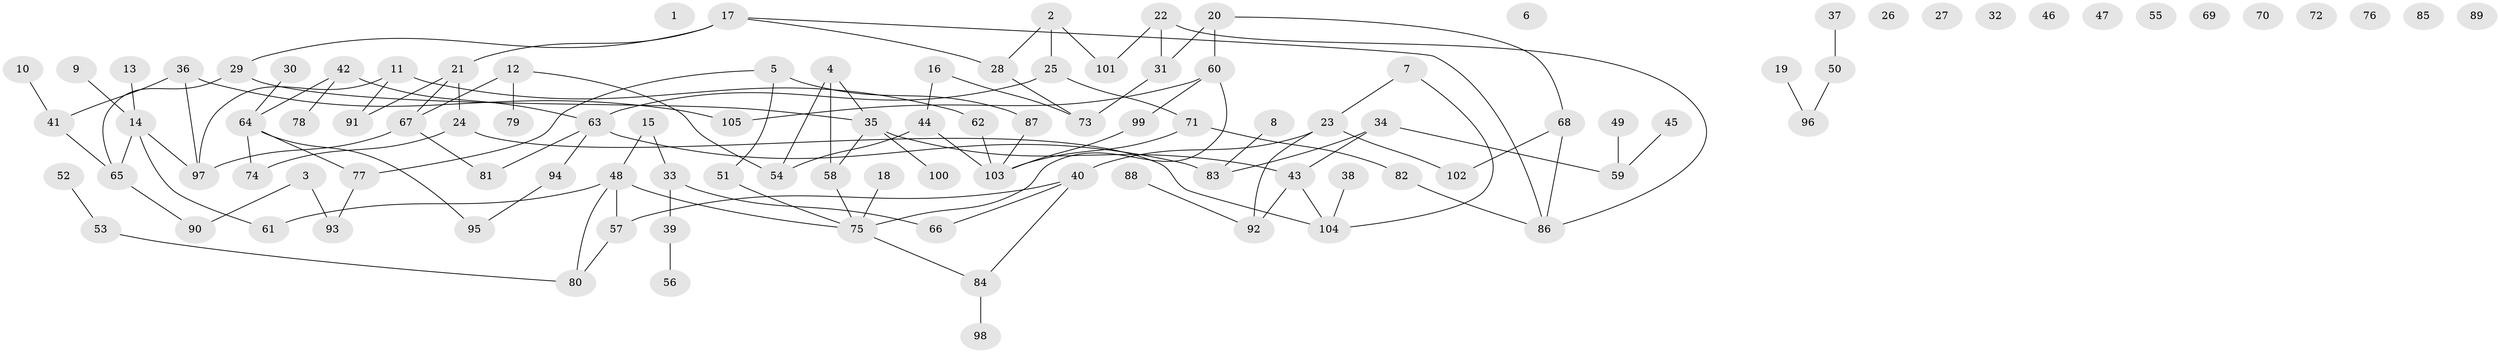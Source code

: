 // Generated by graph-tools (version 1.1) at 2025/25/03/09/25 03:25:22]
// undirected, 105 vertices, 119 edges
graph export_dot {
graph [start="1"]
  node [color=gray90,style=filled];
  1;
  2;
  3;
  4;
  5;
  6;
  7;
  8;
  9;
  10;
  11;
  12;
  13;
  14;
  15;
  16;
  17;
  18;
  19;
  20;
  21;
  22;
  23;
  24;
  25;
  26;
  27;
  28;
  29;
  30;
  31;
  32;
  33;
  34;
  35;
  36;
  37;
  38;
  39;
  40;
  41;
  42;
  43;
  44;
  45;
  46;
  47;
  48;
  49;
  50;
  51;
  52;
  53;
  54;
  55;
  56;
  57;
  58;
  59;
  60;
  61;
  62;
  63;
  64;
  65;
  66;
  67;
  68;
  69;
  70;
  71;
  72;
  73;
  74;
  75;
  76;
  77;
  78;
  79;
  80;
  81;
  82;
  83;
  84;
  85;
  86;
  87;
  88;
  89;
  90;
  91;
  92;
  93;
  94;
  95;
  96;
  97;
  98;
  99;
  100;
  101;
  102;
  103;
  104;
  105;
  2 -- 25;
  2 -- 28;
  2 -- 101;
  3 -- 90;
  3 -- 93;
  4 -- 35;
  4 -- 54;
  4 -- 58;
  5 -- 51;
  5 -- 77;
  5 -- 87;
  7 -- 23;
  7 -- 104;
  8 -- 83;
  9 -- 14;
  10 -- 41;
  11 -- 62;
  11 -- 91;
  11 -- 97;
  12 -- 54;
  12 -- 67;
  12 -- 79;
  13 -- 14;
  14 -- 61;
  14 -- 65;
  14 -- 97;
  15 -- 33;
  15 -- 48;
  16 -- 44;
  16 -- 73;
  17 -- 21;
  17 -- 28;
  17 -- 29;
  17 -- 86;
  18 -- 75;
  19 -- 96;
  20 -- 31;
  20 -- 60;
  20 -- 68;
  21 -- 24;
  21 -- 67;
  21 -- 91;
  22 -- 31;
  22 -- 86;
  22 -- 101;
  23 -- 40;
  23 -- 92;
  23 -- 102;
  24 -- 74;
  24 -- 104;
  25 -- 63;
  25 -- 71;
  28 -- 73;
  29 -- 35;
  29 -- 65;
  30 -- 64;
  31 -- 73;
  33 -- 39;
  33 -- 66;
  34 -- 43;
  34 -- 59;
  34 -- 83;
  35 -- 43;
  35 -- 58;
  35 -- 100;
  36 -- 41;
  36 -- 97;
  36 -- 105;
  37 -- 50;
  38 -- 104;
  39 -- 56;
  40 -- 57;
  40 -- 66;
  40 -- 84;
  41 -- 65;
  42 -- 63;
  42 -- 64;
  42 -- 78;
  43 -- 92;
  43 -- 104;
  44 -- 54;
  44 -- 103;
  45 -- 59;
  48 -- 57;
  48 -- 61;
  48 -- 75;
  48 -- 80;
  49 -- 59;
  50 -- 96;
  51 -- 75;
  52 -- 53;
  53 -- 80;
  57 -- 80;
  58 -- 75;
  60 -- 75;
  60 -- 99;
  60 -- 105;
  62 -- 103;
  63 -- 81;
  63 -- 83;
  63 -- 94;
  64 -- 74;
  64 -- 77;
  64 -- 95;
  65 -- 90;
  67 -- 81;
  67 -- 97;
  68 -- 86;
  68 -- 102;
  71 -- 82;
  71 -- 103;
  75 -- 84;
  77 -- 93;
  82 -- 86;
  84 -- 98;
  87 -- 103;
  88 -- 92;
  94 -- 95;
  99 -- 103;
}
